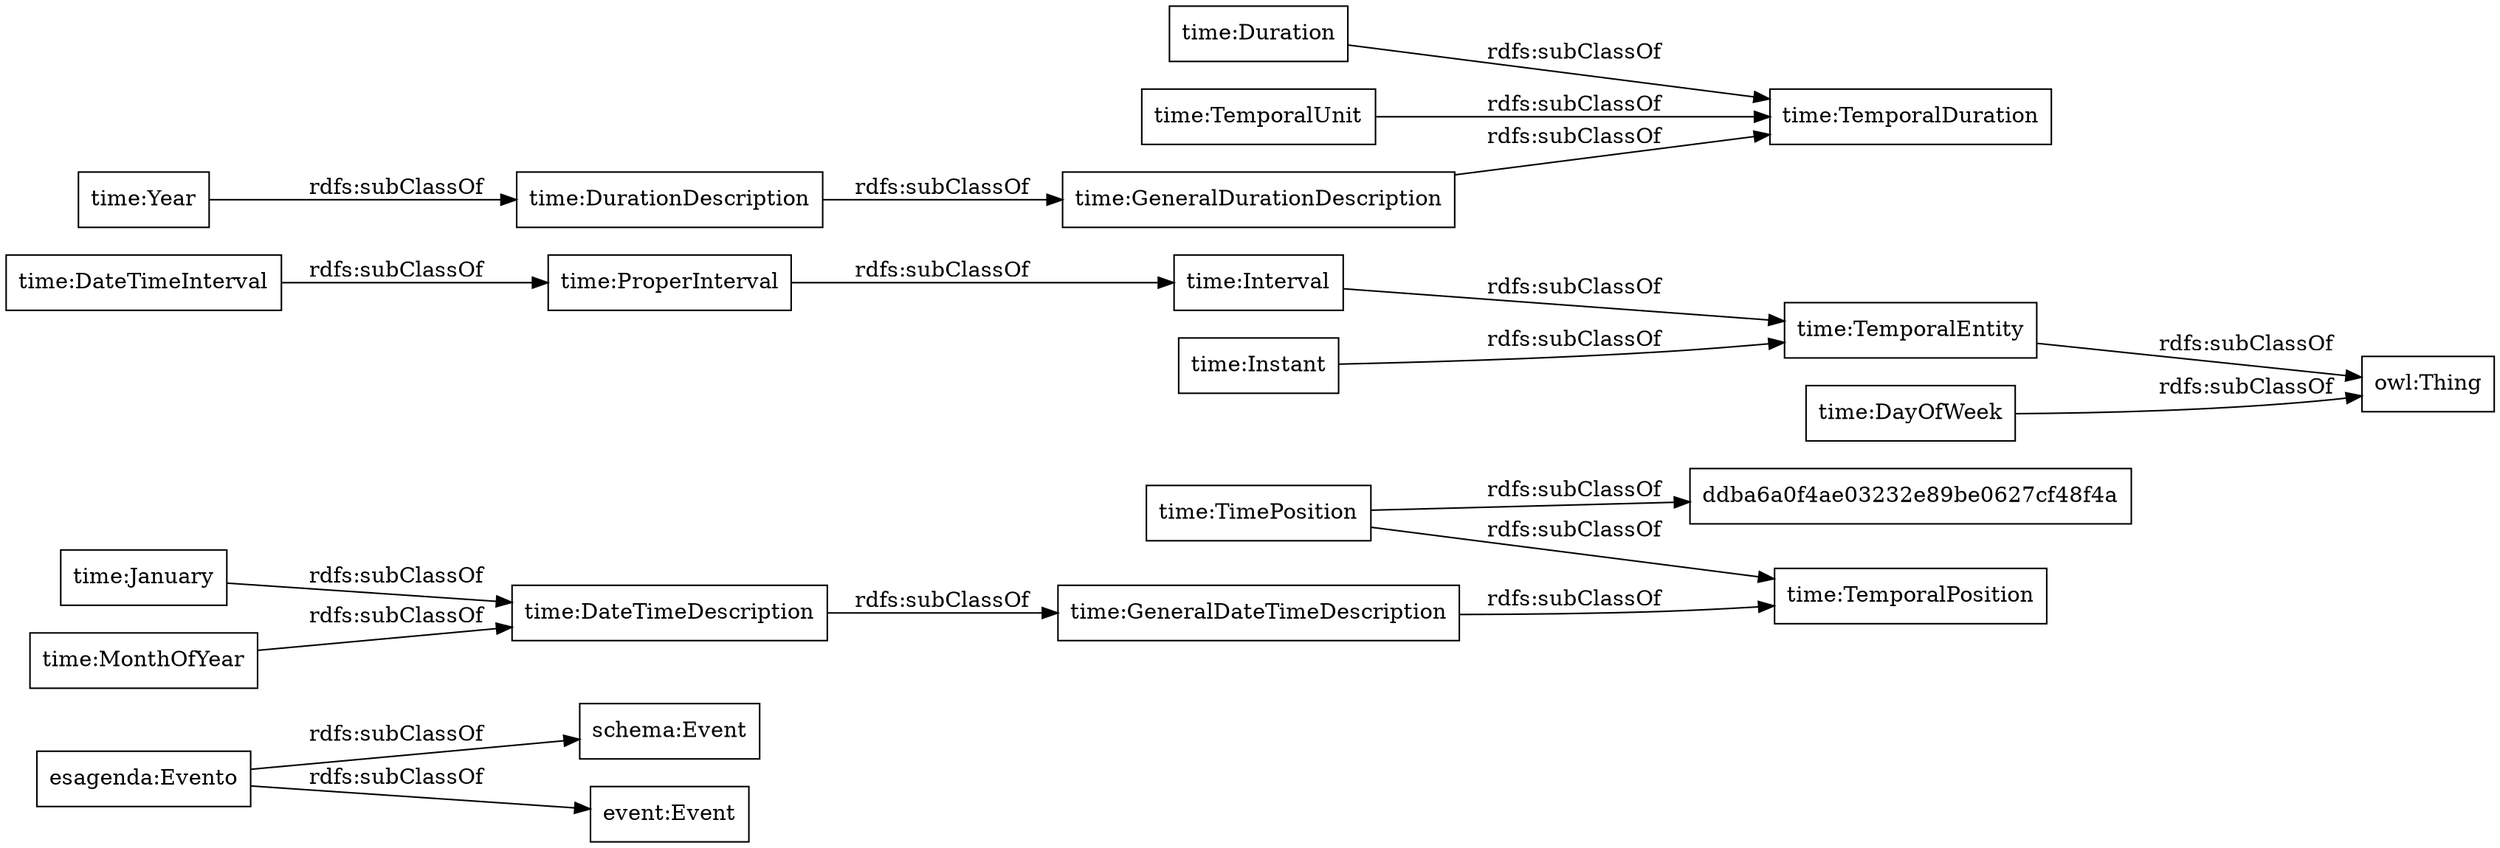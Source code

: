 digraph ar2dtool_diagram { 
rankdir=LR;
size="1000"
node [shape = rectangle, color="black"]; "esagenda:Evento" "schema:Event" "event:Event" "time:GeneralDateTimeDescription" "time:DateTimeInterval" "time:DurationDescription" "time:TemporalDuration" "time:Duration" "time:GeneralDurationDescription" "time:January" "time:ProperInterval" "time:TimePosition" "time:TemporalPosition" "time:Interval" "time:TemporalEntity" "ddba6a0f4ae03232e89be0627cf48f4a" "time:Year" "time:MonthOfYear" "time:DateTimeDescription" "time:TemporalUnit" "time:Instant" "time:DayOfWeek" ; /*classes style*/
	"time:TemporalEntity" -> "owl:Thing" [ label = "rdfs:subClassOf" ];
	"time:DateTimeInterval" -> "time:ProperInterval" [ label = "rdfs:subClassOf" ];
	"time:DayOfWeek" -> "owl:Thing" [ label = "rdfs:subClassOf" ];
	"time:TemporalUnit" -> "time:TemporalDuration" [ label = "rdfs:subClassOf" ];
	"time:Year" -> "time:DurationDescription" [ label = "rdfs:subClassOf" ];
	"time:Interval" -> "time:TemporalEntity" [ label = "rdfs:subClassOf" ];
	"time:MonthOfYear" -> "time:DateTimeDescription" [ label = "rdfs:subClassOf" ];
	"time:GeneralDurationDescription" -> "time:TemporalDuration" [ label = "rdfs:subClassOf" ];
	"time:GeneralDateTimeDescription" -> "time:TemporalPosition" [ label = "rdfs:subClassOf" ];
	"time:DateTimeDescription" -> "time:GeneralDateTimeDescription" [ label = "rdfs:subClassOf" ];
	"time:DurationDescription" -> "time:GeneralDurationDescription" [ label = "rdfs:subClassOf" ];
	"time:TimePosition" -> "ddba6a0f4ae03232e89be0627cf48f4a" [ label = "rdfs:subClassOf" ];
	"time:TimePosition" -> "time:TemporalPosition" [ label = "rdfs:subClassOf" ];
	"time:January" -> "time:DateTimeDescription" [ label = "rdfs:subClassOf" ];
	"time:ProperInterval" -> "time:Interval" [ label = "rdfs:subClassOf" ];
	"time:Instant" -> "time:TemporalEntity" [ label = "rdfs:subClassOf" ];
	"esagenda:Evento" -> "schema:Event" [ label = "rdfs:subClassOf" ];
	"esagenda:Evento" -> "event:Event" [ label = "rdfs:subClassOf" ];
	"time:Duration" -> "time:TemporalDuration" [ label = "rdfs:subClassOf" ];

}
